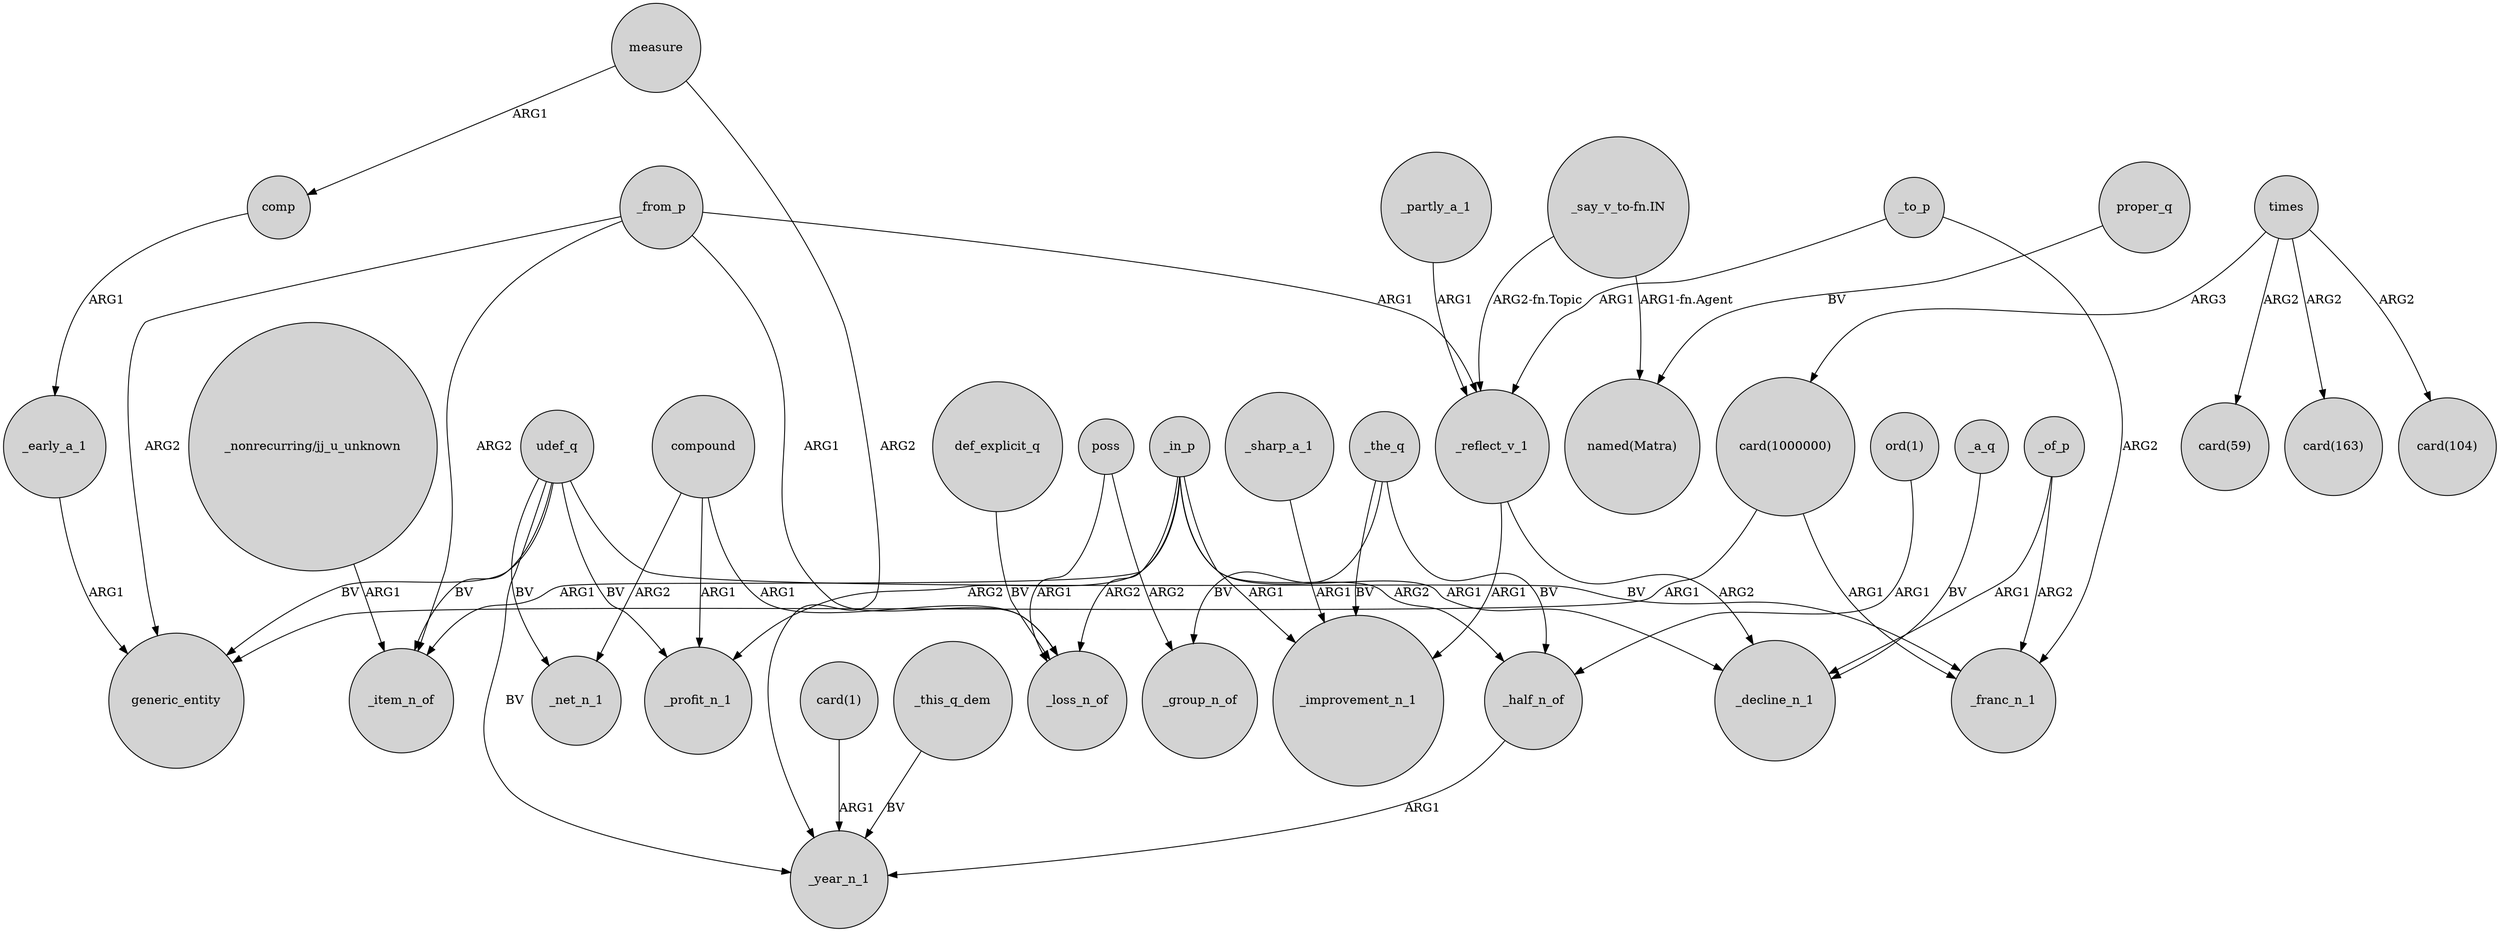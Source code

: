 digraph {
	node [shape=circle style=filled]
	"card(1000000)" -> generic_entity [label=ARG1]
	_of_p -> _decline_n_1 [label=ARG1]
	_from_p -> _loss_n_of [label=ARG1]
	"_say_v_to-fn.IN" -> _reflect_v_1 [label="ARG2-fn.Topic"]
	udef_q -> generic_entity [label=BV]
	measure -> _year_n_1 [label=ARG2]
	_from_p -> _item_n_of [label=ARG2]
	_reflect_v_1 -> _improvement_n_1 [label=ARG1]
	times -> "card(59)" [label=ARG2]
	def_explicit_q -> _loss_n_of [label=BV]
	_the_q -> _improvement_n_1 [label=BV]
	compound -> _profit_n_1 [label=ARG1]
	proper_q -> "named(Matra)" [label=BV]
	measure -> comp [label=ARG1]
	times -> "card(163)" [label=ARG2]
	_from_p -> generic_entity [label=ARG2]
	_the_q -> _group_n_of [label=BV]
	poss -> _loss_n_of [label=ARG1]
	_of_p -> _franc_n_1 [label=ARG2]
	comp -> _early_a_1 [label=ARG1]
	_partly_a_1 -> _reflect_v_1 [label=ARG1]
	_a_q -> _decline_n_1 [label=BV]
	_sharp_a_1 -> _improvement_n_1 [label=ARG1]
	udef_q -> _item_n_of [label=BV]
	"ord(1)" -> _half_n_of [label=ARG1]
	compound -> _net_n_1 [label=ARG2]
	"_say_v_to-fn.IN" -> "named(Matra)" [label="ARG1-fn.Agent"]
	times -> "card(1000000)" [label=ARG3]
	poss -> _group_n_of [label=ARG2]
	_in_p -> _profit_n_1 [label=ARG2]
	"_nonrecurring/jj_u_unknown" -> _item_n_of [label=ARG1]
	"card(1)" -> _year_n_1 [label=ARG1]
	_in_p -> _decline_n_1 [label=ARG1]
	_reflect_v_1 -> _decline_n_1 [label=ARG2]
	times -> "card(104)" [label=ARG2]
	_in_p -> _improvement_n_1 [label=ARG1]
	udef_q -> _net_n_1 [label=BV]
	"card(1000000)" -> _franc_n_1 [label=ARG1]
	_in_p -> _loss_n_of [label=ARG2]
	_in_p -> _item_n_of [label=ARG1]
	compound -> _loss_n_of [label=ARG1]
	_in_p -> _half_n_of [label=ARG2]
	_to_p -> _reflect_v_1 [label=ARG1]
	_from_p -> _reflect_v_1 [label=ARG1]
	udef_q -> _year_n_1 [label=BV]
	udef_q -> _profit_n_1 [label=BV]
	_the_q -> _half_n_of [label=BV]
	_half_n_of -> _year_n_1 [label=ARG1]
	udef_q -> _franc_n_1 [label=BV]
	_to_p -> _franc_n_1 [label=ARG2]
	_early_a_1 -> generic_entity [label=ARG1]
	_this_q_dem -> _year_n_1 [label=BV]
}
